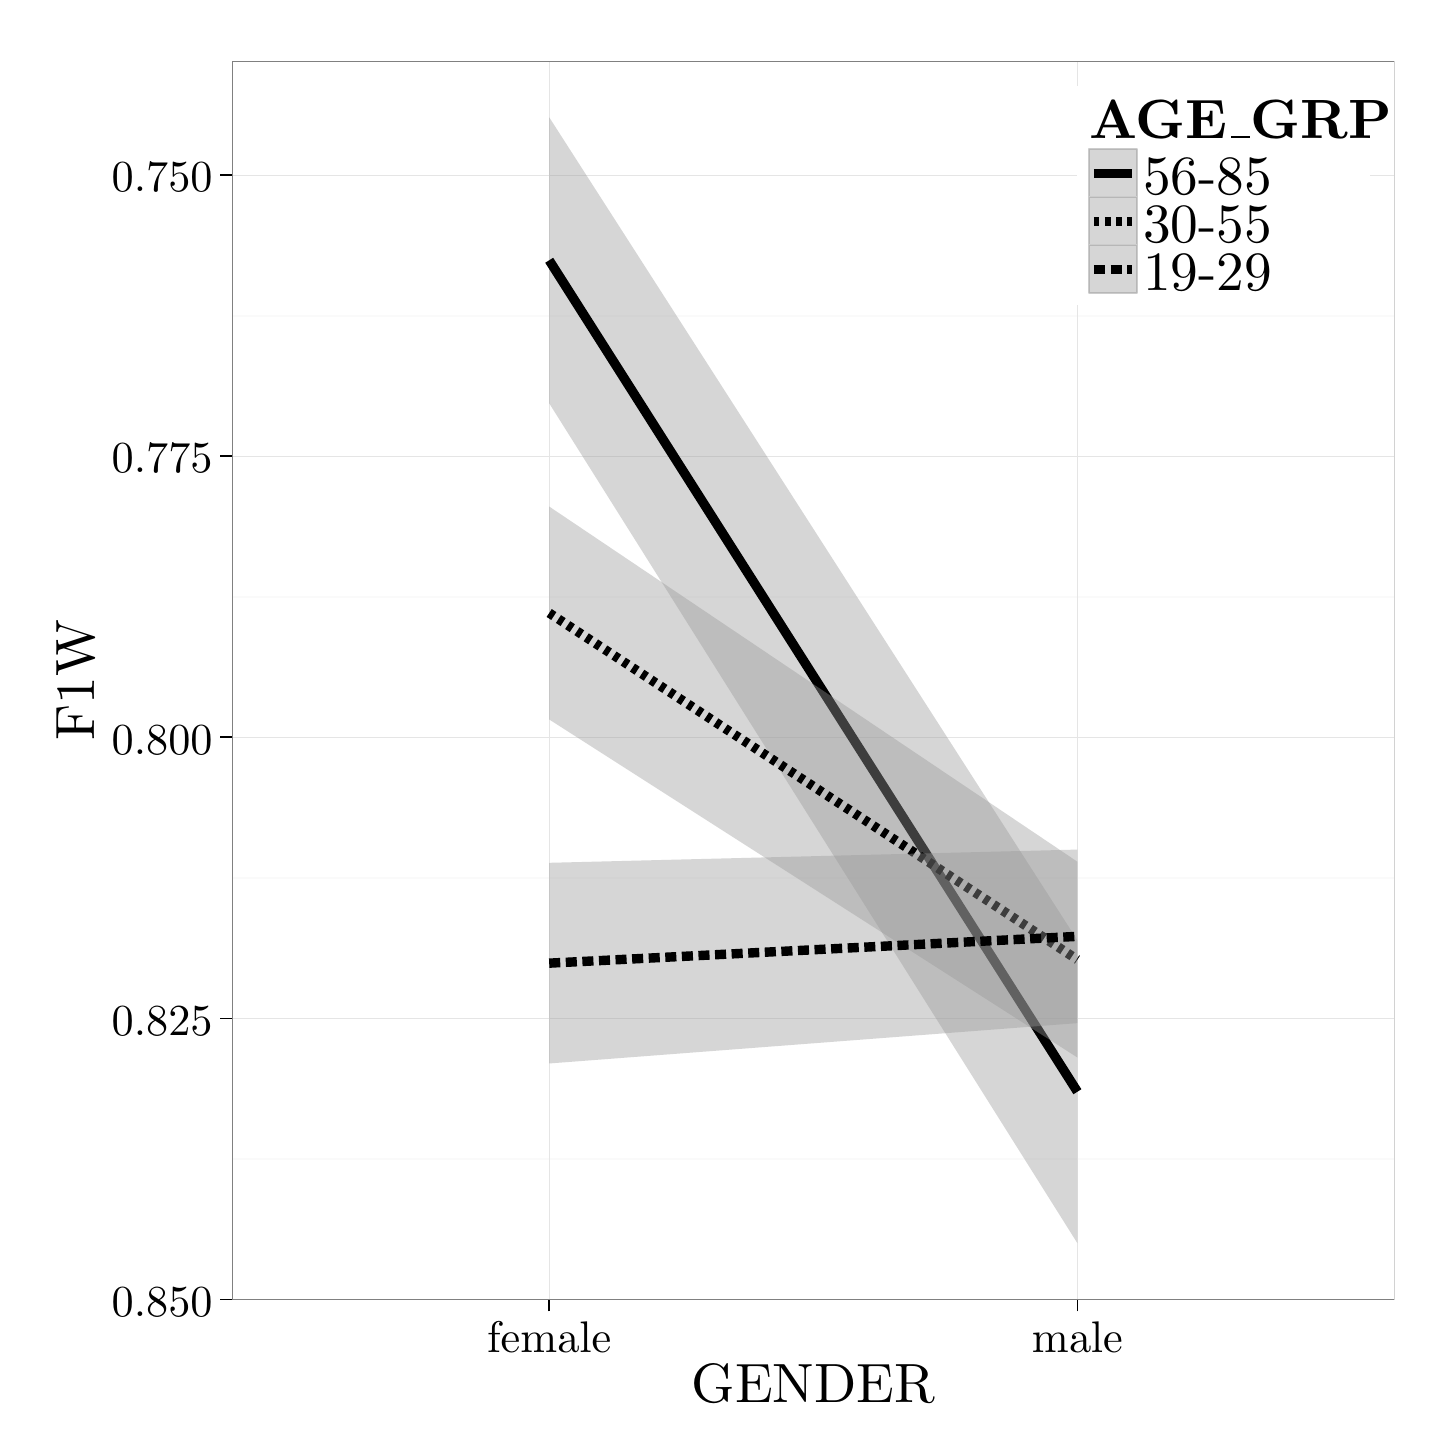 % Created by tikzDevice version 0.8.1 on 2016-02-09 02:13:06
% !TEX encoding = UTF-8 Unicode
\begin{tikzpicture}[x=1pt,y=1pt]
\definecolor{fillColor}{RGB}{255,255,255}
\path[use as bounding box,fill=fillColor,fill opacity=0.00] (0,0) rectangle (505.89,505.89);
\begin{scope}
\path[clip] (  0.00,  0.00) rectangle (505.89,505.89);
\definecolor{drawColor}{RGB}{255,255,255}
\definecolor{fillColor}{RGB}{255,255,255}

\path[draw=drawColor,line width= 0.6pt,line join=round,line cap=round,fill=fillColor] (  0.00, -0.00) rectangle (505.89,505.89);
\end{scope}
\begin{scope}
\path[clip] ( 73.92, 46.31) rectangle (493.85,493.84);
\definecolor{fillColor}{RGB}{255,255,255}

\path[fill=fillColor] ( 73.92, 46.31) rectangle (493.85,493.84);
\definecolor{drawColor}{gray}{0.98}

\path[draw=drawColor,line width= 0.6pt,line join=round] ( 73.92,401.80) --
	(493.85,401.80);

\path[draw=drawColor,line width= 0.6pt,line join=round] ( 73.92,300.24) --
	(493.85,300.24);

\path[draw=drawColor,line width= 0.6pt,line join=round] ( 73.92,198.68) --
	(493.85,198.68);

\path[draw=drawColor,line width= 0.6pt,line join=round] ( 73.92, 97.11) --
	(493.85, 97.11);
\definecolor{drawColor}{gray}{0.90}

\path[draw=drawColor,line width= 0.2pt,line join=round] ( 73.92,452.58) --
	(493.85,452.58);

\path[draw=drawColor,line width= 0.2pt,line join=round] ( 73.92,351.02) --
	(493.85,351.02);

\path[draw=drawColor,line width= 0.2pt,line join=round] ( 73.92,249.46) --
	(493.85,249.46);

\path[draw=drawColor,line width= 0.2pt,line join=round] ( 73.92,147.90) --
	(493.85,147.90);

\path[draw=drawColor,line width= 0.2pt,line join=round] ( 73.92, 46.33) --
	(493.85, 46.33);

\path[draw=drawColor,line width= 0.2pt,line join=round] (188.45, 46.31) --
	(188.45,493.84);

\path[draw=drawColor,line width= 0.2pt,line join=round] (379.32, 46.31) --
	(379.32,493.84);
\definecolor{fillColor}{RGB}{153,153,153}

\path[fill=fillColor,fill opacity=0.40] (188.45,473.50) --
	(379.32,176.14) --
	(379.32, 66.65) --
	(188.45,370.16) --
	cycle;
\definecolor{drawColor}{RGB}{0,0,0}

\path[draw=drawColor,line width= 3.4pt,line join=round] (188.45,421.83) --
	(379.32,121.39);

\path[fill=fillColor,fill opacity=0.40] (188.45,332.85) --
	(379.32,204.50) --
	(379.32,133.75) --
	(188.45,255.91) --
	cycle;

\path[draw=drawColor,line width= 3.4pt,dash pattern=on 2pt off 2pt ,line join=round] (188.45,294.38) --
	(379.32,169.12);

\path[fill=fillColor,fill opacity=0.40] (188.45,204.11) --
	(379.32,208.89) --
	(379.32,146.18) --
	(188.45,131.60) --
	cycle;

\path[draw=drawColor,line width= 3.4pt,dash pattern=on 4pt off 2pt ,line join=round] (188.45,167.85) --
	(379.32,177.53);
\definecolor{drawColor}{gray}{0.50}

\path[draw=drawColor,line width= 0.6pt,line join=round,line cap=round] ( 73.92, 46.31) rectangle (493.85,493.84);
\end{scope}
\begin{scope}
\path[clip] (  0.00,  0.00) rectangle (505.89,505.89);
\definecolor{drawColor}{RGB}{0,0,0}

\node[text=drawColor,anchor=base east,inner sep=0pt, outer sep=0pt, scale=  1.60] at ( 66.81,446.55) {0.750};

\node[text=drawColor,anchor=base east,inner sep=0pt, outer sep=0pt, scale=  1.60] at ( 66.81,344.99) {0.775};

\node[text=drawColor,anchor=base east,inner sep=0pt, outer sep=0pt, scale=  1.60] at ( 66.81,243.42) {0.800};

\node[text=drawColor,anchor=base east,inner sep=0pt, outer sep=0pt, scale=  1.60] at ( 66.81,141.86) {0.825};

\node[text=drawColor,anchor=base east,inner sep=0pt, outer sep=0pt, scale=  1.60] at ( 66.81, 40.30) {0.850};
\end{scope}
\begin{scope}
\path[clip] (  0.00,  0.00) rectangle (505.89,505.89);
\definecolor{drawColor}{RGB}{0,0,0}

\path[draw=drawColor,line width= 0.6pt,line join=round] ( 69.66,452.58) --
	( 73.92,452.58);

\path[draw=drawColor,line width= 0.6pt,line join=round] ( 69.66,351.02) --
	( 73.92,351.02);

\path[draw=drawColor,line width= 0.6pt,line join=round] ( 69.66,249.46) --
	( 73.92,249.46);

\path[draw=drawColor,line width= 0.6pt,line join=round] ( 69.66,147.90) --
	( 73.92,147.90);

\path[draw=drawColor,line width= 0.6pt,line join=round] ( 69.66, 46.33) --
	( 73.92, 46.33);
\end{scope}
\begin{scope}
\path[clip] (  0.00,  0.00) rectangle (505.89,505.89);
\definecolor{drawColor}{RGB}{0,0,0}

\path[draw=drawColor,line width= 0.6pt,line join=round] (188.45, 42.04) --
	(188.45, 46.31);

\path[draw=drawColor,line width= 0.6pt,line join=round] (379.32, 42.04) --
	(379.32, 46.31);
\end{scope}
\begin{scope}
\path[clip] (  0.00,  0.00) rectangle (505.89,505.89);
\definecolor{drawColor}{RGB}{0,0,0}

\node[text=drawColor,anchor=base,inner sep=0pt, outer sep=0pt, scale=  1.60] at (188.45, 27.13) {female};

\node[text=drawColor,anchor=base,inner sep=0pt, outer sep=0pt, scale=  1.60] at (379.32, 27.13) {male};
\end{scope}
\begin{scope}
\path[clip] (  0.00,  0.00) rectangle (505.89,505.89);
\definecolor{drawColor}{RGB}{0,0,0}

\node[text=drawColor,anchor=base,inner sep=0pt, outer sep=0pt, scale=  2.00] at (283.88,  9.03) {GENDER};
\end{scope}
\begin{scope}
\path[clip] (  0.00,  0.00) rectangle (505.89,505.89);
\definecolor{drawColor}{RGB}{0,0,0}

\node[text=drawColor,rotate= 90.00,anchor=base,inner sep=0pt, outer sep=0pt, scale=  2.00] at ( 24.12,270.08) {F1W};
\end{scope}
\begin{scope}
\path[clip] (  0.00,  0.00) rectangle (505.89,505.89);
\definecolor{fillColor}{RGB}{255,255,255}

\path[fill=fillColor] (379.28,405.66) rectangle (484.98,484.98);
\end{scope}
\begin{scope}
\path[clip] (  0.00,  0.00) rectangle (505.89,505.89);
\definecolor{drawColor}{RGB}{0,0,0}

\node[text=drawColor,anchor=base west,inner sep=0pt, outer sep=0pt, scale=  2.00] at (383.55,465.96) {\bfseries AGE{\_{}}GRP};
\end{scope}
\begin{scope}
\path[clip] (  0.00,  0.00) rectangle (505.89,505.89);
\definecolor{drawColor}{gray}{0.80}
\definecolor{fillColor}{RGB}{255,255,255}

\path[draw=drawColor,line width= 0.6pt,line join=round,line cap=round,fill=fillColor] (383.55,444.61) rectangle (400.89,461.96);
\end{scope}
\begin{scope}
\path[clip] (  0.00,  0.00) rectangle (505.89,505.89);
\definecolor{fillColor}{RGB}{153,153,153}

\path[fill=fillColor,fill opacity=0.40] (383.55,444.61) rectangle (400.89,461.96);
\definecolor{drawColor}{RGB}{0,0,0}

\path[draw=drawColor,line width= 3.4pt,line join=round] (385.28,453.29) -- (399.16,453.29);
\end{scope}
\begin{scope}
\path[clip] (  0.00,  0.00) rectangle (505.89,505.89);
\definecolor{drawColor}{gray}{0.80}
\definecolor{fillColor}{RGB}{255,255,255}

\path[draw=drawColor,line width= 0.6pt,line join=round,line cap=round,fill=fillColor] (383.55,427.27) rectangle (400.89,444.61);
\end{scope}
\begin{scope}
\path[clip] (  0.00,  0.00) rectangle (505.89,505.89);
\definecolor{fillColor}{RGB}{153,153,153}

\path[fill=fillColor,fill opacity=0.40] (383.55,427.27) rectangle (400.89,444.61);
\definecolor{drawColor}{RGB}{0,0,0}

\path[draw=drawColor,line width= 3.4pt,dash pattern=on 2pt off 2pt ,line join=round] (385.28,435.94) -- (399.16,435.94);
\end{scope}
\begin{scope}
\path[clip] (  0.00,  0.00) rectangle (505.89,505.89);
\definecolor{drawColor}{gray}{0.80}
\definecolor{fillColor}{RGB}{255,255,255}

\path[draw=drawColor,line width= 0.6pt,line join=round,line cap=round,fill=fillColor] (383.55,409.92) rectangle (400.89,427.27);
\end{scope}
\begin{scope}
\path[clip] (  0.00,  0.00) rectangle (505.89,505.89);
\definecolor{fillColor}{RGB}{153,153,153}

\path[fill=fillColor,fill opacity=0.40] (383.55,409.92) rectangle (400.89,427.27);
\definecolor{drawColor}{RGB}{0,0,0}

\path[draw=drawColor,line width= 3.4pt,dash pattern=on 4pt off 2pt ,line join=round] (385.28,418.60) -- (399.16,418.60);
\end{scope}
\begin{scope}
\path[clip] (  0.00,  0.00) rectangle (505.89,505.89);
\definecolor{drawColor}{RGB}{0,0,0}

\node[text=drawColor,anchor=base west,inner sep=0pt, outer sep=0pt, scale=  2.00] at (403.06,445.75) {56-85};
\end{scope}
\begin{scope}
\path[clip] (  0.00,  0.00) rectangle (505.89,505.89);
\definecolor{drawColor}{RGB}{0,0,0}

\node[text=drawColor,anchor=base west,inner sep=0pt, outer sep=0pt, scale=  2.00] at (403.06,428.40) {30-55};
\end{scope}
\begin{scope}
\path[clip] (  0.00,  0.00) rectangle (505.89,505.89);
\definecolor{drawColor}{RGB}{0,0,0}

\node[text=drawColor,anchor=base west,inner sep=0pt, outer sep=0pt, scale=  2.00] at (403.06,411.06) {19-29};
\end{scope}
\end{tikzpicture}
